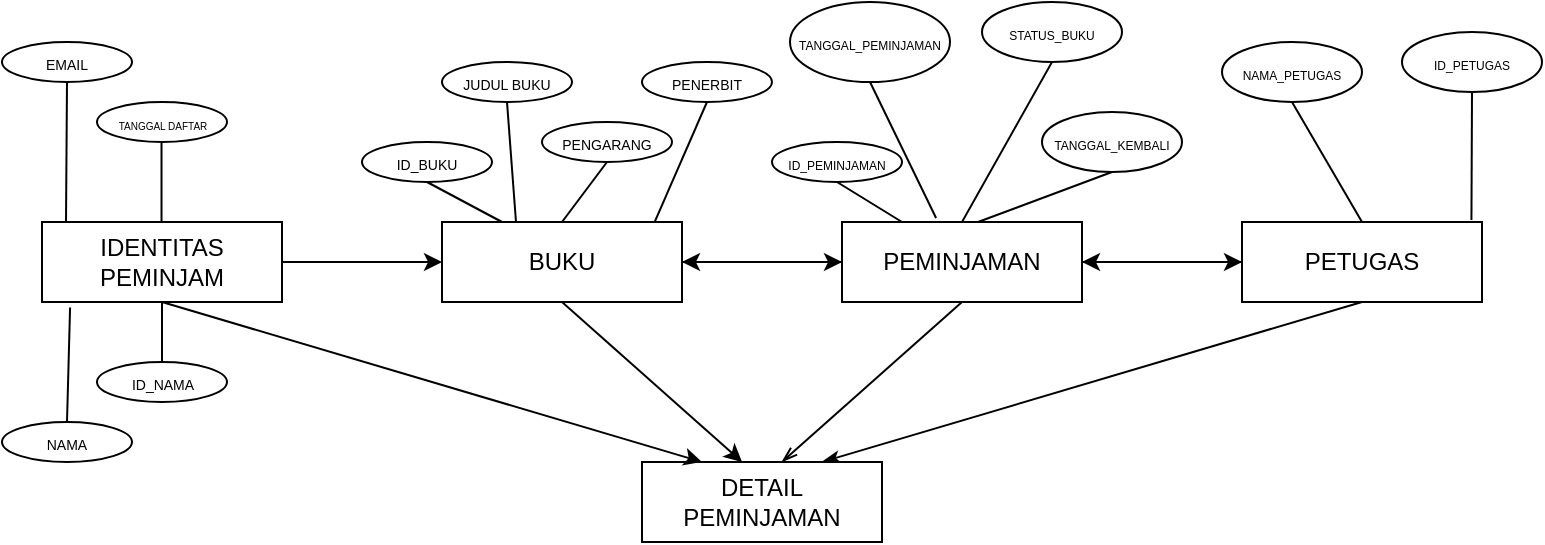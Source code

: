 <mxfile version="27.0.3">
  <diagram name="Halaman-1" id="2apHOt6Ht9bQIbDa9D6R">
    <mxGraphModel dx="969" dy="568" grid="1" gridSize="10" guides="1" tooltips="1" connect="1" arrows="1" fold="1" page="1" pageScale="1" pageWidth="827" pageHeight="1169" math="0" shadow="0">
      <root>
        <mxCell id="0" />
        <mxCell id="1" parent="0" />
        <mxCell id="4xUSY2GAOdol_JTtOx8K-15" value="" style="edgeStyle=orthogonalEdgeStyle;rounded=0;orthogonalLoop=1;jettySize=auto;html=1;" edge="1" parent="1" source="4xUSY2GAOdol_JTtOx8K-1" target="4xUSY2GAOdol_JTtOx8K-2">
          <mxGeometry relative="1" as="geometry" />
        </mxCell>
        <mxCell id="4xUSY2GAOdol_JTtOx8K-1" value="IDENTITAS PEMINJAM" style="rounded=0;whiteSpace=wrap;html=1;" vertex="1" parent="1">
          <mxGeometry x="40" y="200" width="120" height="40" as="geometry" />
        </mxCell>
        <mxCell id="4xUSY2GAOdol_JTtOx8K-16" value="" style="edgeStyle=orthogonalEdgeStyle;rounded=0;orthogonalLoop=1;jettySize=auto;html=1;" edge="1" parent="1" source="4xUSY2GAOdol_JTtOx8K-2" target="4xUSY2GAOdol_JTtOx8K-3">
          <mxGeometry relative="1" as="geometry" />
        </mxCell>
        <mxCell id="4xUSY2GAOdol_JTtOx8K-2" value="BUKU" style="rounded=0;whiteSpace=wrap;html=1;" vertex="1" parent="1">
          <mxGeometry x="240" y="200" width="120" height="40" as="geometry" />
        </mxCell>
        <mxCell id="4xUSY2GAOdol_JTtOx8K-17" value="" style="edgeStyle=orthogonalEdgeStyle;rounded=0;orthogonalLoop=1;jettySize=auto;html=1;" edge="1" parent="1" source="4xUSY2GAOdol_JTtOx8K-3" target="4xUSY2GAOdol_JTtOx8K-4">
          <mxGeometry relative="1" as="geometry" />
        </mxCell>
        <mxCell id="4xUSY2GAOdol_JTtOx8K-19" value="" style="edgeStyle=orthogonalEdgeStyle;rounded=0;orthogonalLoop=1;jettySize=auto;html=1;" edge="1" parent="1" source="4xUSY2GAOdol_JTtOx8K-3" target="4xUSY2GAOdol_JTtOx8K-2">
          <mxGeometry relative="1" as="geometry" />
        </mxCell>
        <mxCell id="4xUSY2GAOdol_JTtOx8K-3" value="PEMINJAMAN" style="rounded=0;whiteSpace=wrap;html=1;" vertex="1" parent="1">
          <mxGeometry x="440" y="200" width="120" height="40" as="geometry" />
        </mxCell>
        <mxCell id="4xUSY2GAOdol_JTtOx8K-18" value="" style="edgeStyle=orthogonalEdgeStyle;rounded=0;orthogonalLoop=1;jettySize=auto;html=1;" edge="1" parent="1" source="4xUSY2GAOdol_JTtOx8K-4" target="4xUSY2GAOdol_JTtOx8K-3">
          <mxGeometry relative="1" as="geometry" />
        </mxCell>
        <mxCell id="4xUSY2GAOdol_JTtOx8K-4" value="PETUGAS" style="rounded=0;whiteSpace=wrap;html=1;" vertex="1" parent="1">
          <mxGeometry x="640" y="200" width="120" height="40" as="geometry" />
        </mxCell>
        <mxCell id="4xUSY2GAOdol_JTtOx8K-5" value="DETAIL PEMINJAMAN" style="rounded=0;whiteSpace=wrap;html=1;" vertex="1" parent="1">
          <mxGeometry x="340" y="320" width="120" height="40" as="geometry" />
        </mxCell>
        <mxCell id="4xUSY2GAOdol_JTtOx8K-6" value="" style="endArrow=none;html=1;rounded=0;exitX=0.5;exitY=0;exitDx=0;exitDy=0;" edge="1" parent="1" source="4xUSY2GAOdol_JTtOx8K-7">
          <mxGeometry width="50" height="50" relative="1" as="geometry">
            <mxPoint x="230" y="250" as="sourcePoint" />
            <mxPoint x="100" y="280" as="targetPoint" />
            <Array as="points">
              <mxPoint x="100" y="280" />
              <mxPoint x="100" y="240" />
            </Array>
          </mxGeometry>
        </mxCell>
        <mxCell id="4xUSY2GAOdol_JTtOx8K-7" value="&lt;span style=&quot;font-size: 7px;&quot;&gt;ID_NAMA&lt;/span&gt;" style="ellipse;whiteSpace=wrap;html=1;" vertex="1" parent="1">
          <mxGeometry x="67.5" y="270" width="65" height="20" as="geometry" />
        </mxCell>
        <mxCell id="4xUSY2GAOdol_JTtOx8K-8" value="" style="endArrow=none;html=1;rounded=0;exitX=0.5;exitY=0;exitDx=0;exitDy=0;entryX=0.117;entryY=1.068;entryDx=0;entryDy=0;entryPerimeter=0;" edge="1" parent="1" source="4xUSY2GAOdol_JTtOx8K-9" target="4xUSY2GAOdol_JTtOx8K-1">
          <mxGeometry width="50" height="50" relative="1" as="geometry">
            <mxPoint x="40" y="240" as="sourcePoint" />
            <mxPoint x="40" y="320" as="targetPoint" />
            <Array as="points" />
          </mxGeometry>
        </mxCell>
        <mxCell id="4xUSY2GAOdol_JTtOx8K-9" value="&lt;span style=&quot;font-size: 7px;&quot;&gt;NAMA&lt;/span&gt;" style="ellipse;whiteSpace=wrap;html=1;" vertex="1" parent="1">
          <mxGeometry x="20" y="300" width="65" height="20" as="geometry" />
        </mxCell>
        <mxCell id="4xUSY2GAOdol_JTtOx8K-10" value="&lt;font style=&quot;font-size: 5px;&quot;&gt;TANGGAL DAFTAR&lt;/font&gt;" style="ellipse;whiteSpace=wrap;html=1;" vertex="1" parent="1">
          <mxGeometry x="67.5" y="140" width="65" height="20" as="geometry" />
        </mxCell>
        <mxCell id="4xUSY2GAOdol_JTtOx8K-12" value="" style="endArrow=none;html=1;rounded=0;exitX=0.5;exitY=0;exitDx=0;exitDy=0;" edge="1" parent="1">
          <mxGeometry width="50" height="50" relative="1" as="geometry">
            <mxPoint x="99.76" y="190" as="sourcePoint" />
            <mxPoint x="99.76" y="200" as="targetPoint" />
            <Array as="points">
              <mxPoint x="99.76" y="200" />
              <mxPoint x="99.76" y="160" />
            </Array>
          </mxGeometry>
        </mxCell>
        <mxCell id="4xUSY2GAOdol_JTtOx8K-13" value="&lt;span style=&quot;font-size: 7px;&quot;&gt;EMAIL&lt;/span&gt;" style="ellipse;whiteSpace=wrap;html=1;" vertex="1" parent="1">
          <mxGeometry x="20" y="110" width="65" height="20" as="geometry" />
        </mxCell>
        <mxCell id="4xUSY2GAOdol_JTtOx8K-14" value="" style="endArrow=none;html=1;rounded=0;exitX=0.5;exitY=0;exitDx=0;exitDy=0;entryX=0.5;entryY=1;entryDx=0;entryDy=0;" edge="1" parent="1" target="4xUSY2GAOdol_JTtOx8K-13">
          <mxGeometry width="50" height="50" relative="1" as="geometry">
            <mxPoint x="52" y="200" as="sourcePoint" />
            <mxPoint x="53" y="143" as="targetPoint" />
            <Array as="points" />
          </mxGeometry>
        </mxCell>
        <mxCell id="4xUSY2GAOdol_JTtOx8K-22" value="" style="endArrow=none;html=1;rounded=0;entryX=0.5;entryY=1;entryDx=0;entryDy=0;exitX=0.417;exitY=0;exitDx=0;exitDy=0;startArrow=classic;startFill=1;exitPerimeter=0;" edge="1" parent="1" source="4xUSY2GAOdol_JTtOx8K-5" target="4xUSY2GAOdol_JTtOx8K-2">
          <mxGeometry width="50" height="50" relative="1" as="geometry">
            <mxPoint x="220" y="320" as="sourcePoint" />
            <mxPoint x="270" y="270" as="targetPoint" />
          </mxGeometry>
        </mxCell>
        <mxCell id="4xUSY2GAOdol_JTtOx8K-23" value="" style="endArrow=none;html=1;rounded=0;entryX=0.5;entryY=1;entryDx=0;entryDy=0;exitX=0.25;exitY=0;exitDx=0;exitDy=0;startArrow=classic;startFill=1;" edge="1" parent="1" source="4xUSY2GAOdol_JTtOx8K-5" target="4xUSY2GAOdol_JTtOx8K-1">
          <mxGeometry width="50" height="50" relative="1" as="geometry">
            <mxPoint x="220" y="320" as="sourcePoint" />
            <mxPoint x="270" y="270" as="targetPoint" />
          </mxGeometry>
        </mxCell>
        <mxCell id="4xUSY2GAOdol_JTtOx8K-24" value="" style="endArrow=none;html=1;rounded=0;entryX=0.5;entryY=1;entryDx=0;entryDy=0;exitX=0.583;exitY=0;exitDx=0;exitDy=0;startArrow=openThin;startFill=0;exitPerimeter=0;" edge="1" parent="1" source="4xUSY2GAOdol_JTtOx8K-5" target="4xUSY2GAOdol_JTtOx8K-3">
          <mxGeometry width="50" height="50" relative="1" as="geometry">
            <mxPoint x="410" y="330" as="sourcePoint" />
            <mxPoint x="310" y="250" as="targetPoint" />
          </mxGeometry>
        </mxCell>
        <mxCell id="4xUSY2GAOdol_JTtOx8K-25" value="" style="endArrow=none;html=1;rounded=0;entryX=0.5;entryY=1;entryDx=0;entryDy=0;exitX=0.75;exitY=0;exitDx=0;exitDy=0;startArrow=classicThin;startFill=1;" edge="1" parent="1" source="4xUSY2GAOdol_JTtOx8K-5" target="4xUSY2GAOdol_JTtOx8K-4">
          <mxGeometry width="50" height="50" relative="1" as="geometry">
            <mxPoint x="410" y="330" as="sourcePoint" />
            <mxPoint x="510" y="250" as="targetPoint" />
          </mxGeometry>
        </mxCell>
        <mxCell id="4xUSY2GAOdol_JTtOx8K-26" value="&lt;span style=&quot;font-size: 7px;&quot;&gt;ID_BUKU&lt;/span&gt;" style="ellipse;whiteSpace=wrap;html=1;" vertex="1" parent="1">
          <mxGeometry x="200" y="160" width="65" height="20" as="geometry" />
        </mxCell>
        <mxCell id="4xUSY2GAOdol_JTtOx8K-27" value="" style="endArrow=none;html=1;rounded=0;entryX=0.5;entryY=1;entryDx=0;entryDy=0;exitX=0.25;exitY=0;exitDx=0;exitDy=0;" edge="1" parent="1" source="4xUSY2GAOdol_JTtOx8K-2" target="4xUSY2GAOdol_JTtOx8K-26">
          <mxGeometry width="50" height="50" relative="1" as="geometry">
            <mxPoint x="410" y="330" as="sourcePoint" />
            <mxPoint x="310" y="250" as="targetPoint" />
          </mxGeometry>
        </mxCell>
        <mxCell id="4xUSY2GAOdol_JTtOx8K-28" value="&lt;span style=&quot;font-size: 7px;&quot;&gt;JUDUL BUKU&lt;/span&gt;" style="ellipse;whiteSpace=wrap;html=1;" vertex="1" parent="1">
          <mxGeometry x="240" y="120" width="65" height="20" as="geometry" />
        </mxCell>
        <mxCell id="4xUSY2GAOdol_JTtOx8K-29" value="" style="endArrow=none;html=1;rounded=0;entryX=0.5;entryY=1;entryDx=0;entryDy=0;" edge="1" parent="1" target="4xUSY2GAOdol_JTtOx8K-28">
          <mxGeometry width="50" height="50" relative="1" as="geometry">
            <mxPoint x="277" y="200" as="sourcePoint" />
            <mxPoint x="243" y="190" as="targetPoint" />
          </mxGeometry>
        </mxCell>
        <mxCell id="4xUSY2GAOdol_JTtOx8K-30" value="&lt;span style=&quot;font-size: 7px;&quot;&gt;PENGARANG&lt;/span&gt;" style="ellipse;whiteSpace=wrap;html=1;" vertex="1" parent="1">
          <mxGeometry x="290" y="150" width="65" height="20" as="geometry" />
        </mxCell>
        <mxCell id="4xUSY2GAOdol_JTtOx8K-31" value="" style="endArrow=none;html=1;rounded=0;entryX=0.5;entryY=1;entryDx=0;entryDy=0;" edge="1" parent="1" target="4xUSY2GAOdol_JTtOx8K-30">
          <mxGeometry width="50" height="50" relative="1" as="geometry">
            <mxPoint x="300" y="200" as="sourcePoint" />
            <mxPoint x="283" y="150" as="targetPoint" />
          </mxGeometry>
        </mxCell>
        <mxCell id="4xUSY2GAOdol_JTtOx8K-32" value="&lt;span style=&quot;font-size: 7px;&quot;&gt;PENERBIT&lt;/span&gt;" style="ellipse;whiteSpace=wrap;html=1;" vertex="1" parent="1">
          <mxGeometry x="340" y="120" width="65" height="20" as="geometry" />
        </mxCell>
        <mxCell id="4xUSY2GAOdol_JTtOx8K-33" value="" style="endArrow=none;html=1;rounded=0;entryX=0.5;entryY=1;entryDx=0;entryDy=0;exitX=0.885;exitY=0.008;exitDx=0;exitDy=0;exitPerimeter=0;" edge="1" parent="1" source="4xUSY2GAOdol_JTtOx8K-2" target="4xUSY2GAOdol_JTtOx8K-32">
          <mxGeometry width="50" height="50" relative="1" as="geometry">
            <mxPoint x="310" y="210" as="sourcePoint" />
            <mxPoint x="333" y="180" as="targetPoint" />
          </mxGeometry>
        </mxCell>
        <mxCell id="4xUSY2GAOdol_JTtOx8K-34" value="&lt;font style=&quot;font-size: 6px;&quot;&gt;ID_PEMINJAMAN&lt;/font&gt;" style="ellipse;whiteSpace=wrap;html=1;" vertex="1" parent="1">
          <mxGeometry x="405" y="160" width="65" height="20" as="geometry" />
        </mxCell>
        <mxCell id="4xUSY2GAOdol_JTtOx8K-35" value="" style="endArrow=none;html=1;rounded=0;entryX=0.5;entryY=1;entryDx=0;entryDy=0;exitX=0.25;exitY=0;exitDx=0;exitDy=0;" edge="1" parent="1" source="4xUSY2GAOdol_JTtOx8K-3" target="4xUSY2GAOdol_JTtOx8K-34">
          <mxGeometry width="50" height="50" relative="1" as="geometry">
            <mxPoint x="356" y="210" as="sourcePoint" />
            <mxPoint x="383" y="150" as="targetPoint" />
          </mxGeometry>
        </mxCell>
        <mxCell id="4xUSY2GAOdol_JTtOx8K-36" value="&lt;font style=&quot;font-size: 6px;&quot;&gt;TANGGAL_PEMINJAMAN&lt;/font&gt;" style="ellipse;whiteSpace=wrap;html=1;" vertex="1" parent="1">
          <mxGeometry x="414" y="90" width="80" height="40" as="geometry" />
        </mxCell>
        <mxCell id="4xUSY2GAOdol_JTtOx8K-37" value="" style="endArrow=none;html=1;rounded=0;entryX=0.5;entryY=1;entryDx=0;entryDy=0;exitX=0.392;exitY=-0.05;exitDx=0;exitDy=0;exitPerimeter=0;" edge="1" parent="1" source="4xUSY2GAOdol_JTtOx8K-3" target="4xUSY2GAOdol_JTtOx8K-36">
          <mxGeometry width="50" height="50" relative="1" as="geometry">
            <mxPoint x="480" y="210" as="sourcePoint" />
            <mxPoint x="448" y="190" as="targetPoint" />
          </mxGeometry>
        </mxCell>
        <mxCell id="4xUSY2GAOdol_JTtOx8K-38" value="&lt;font style=&quot;font-size: 6px;&quot;&gt;TANGGAL_KEMBALI&lt;/font&gt;" style="ellipse;whiteSpace=wrap;html=1;" vertex="1" parent="1">
          <mxGeometry x="540" y="145" width="70" height="30" as="geometry" />
        </mxCell>
        <mxCell id="4xUSY2GAOdol_JTtOx8K-39" value="" style="endArrow=none;html=1;rounded=0;entryX=0.5;entryY=1;entryDx=0;entryDy=0;exitX=0.567;exitY=0;exitDx=0;exitDy=0;exitPerimeter=0;" edge="1" parent="1" source="4xUSY2GAOdol_JTtOx8K-3" target="4xUSY2GAOdol_JTtOx8K-38">
          <mxGeometry width="50" height="50" relative="1" as="geometry">
            <mxPoint x="480" y="210" as="sourcePoint" />
            <mxPoint x="448" y="190" as="targetPoint" />
          </mxGeometry>
        </mxCell>
        <mxCell id="4xUSY2GAOdol_JTtOx8K-40" value="&lt;font style=&quot;font-size: 6px;&quot;&gt;STATUS_BUKU&lt;/font&gt;" style="ellipse;whiteSpace=wrap;html=1;" vertex="1" parent="1">
          <mxGeometry x="510" y="90" width="70" height="30" as="geometry" />
        </mxCell>
        <mxCell id="4xUSY2GAOdol_JTtOx8K-41" value="" style="endArrow=none;html=1;rounded=0;entryX=0.5;entryY=1;entryDx=0;entryDy=0;exitX=0.5;exitY=0;exitDx=0;exitDy=0;" edge="1" parent="1" source="4xUSY2GAOdol_JTtOx8K-3" target="4xUSY2GAOdol_JTtOx8K-40">
          <mxGeometry width="50" height="50" relative="1" as="geometry">
            <mxPoint x="518" y="210" as="sourcePoint" />
            <mxPoint x="585" y="185" as="targetPoint" />
          </mxGeometry>
        </mxCell>
        <mxCell id="4xUSY2GAOdol_JTtOx8K-42" value="&lt;font style=&quot;font-size: 6px;&quot;&gt;ID_PETUGAS&lt;/font&gt;" style="ellipse;whiteSpace=wrap;html=1;" vertex="1" parent="1">
          <mxGeometry x="720" y="105" width="70" height="30" as="geometry" />
        </mxCell>
        <mxCell id="4xUSY2GAOdol_JTtOx8K-43" value="" style="endArrow=none;html=1;rounded=0;entryX=0.5;entryY=1;entryDx=0;entryDy=0;exitX=0.956;exitY=-0.025;exitDx=0;exitDy=0;exitPerimeter=0;" edge="1" parent="1" source="4xUSY2GAOdol_JTtOx8K-4" target="4xUSY2GAOdol_JTtOx8K-42">
          <mxGeometry width="50" height="50" relative="1" as="geometry">
            <mxPoint x="510" y="210" as="sourcePoint" />
            <mxPoint x="555" y="130" as="targetPoint" />
          </mxGeometry>
        </mxCell>
        <mxCell id="4xUSY2GAOdol_JTtOx8K-44" value="&lt;font style=&quot;font-size: 6px;&quot;&gt;NAMA_PETUGAS&lt;/font&gt;" style="ellipse;whiteSpace=wrap;html=1;" vertex="1" parent="1">
          <mxGeometry x="630" y="110" width="70" height="30" as="geometry" />
        </mxCell>
        <mxCell id="4xUSY2GAOdol_JTtOx8K-45" value="" style="endArrow=none;html=1;rounded=0;entryX=0.5;entryY=0;entryDx=0;entryDy=0;exitX=0.5;exitY=1;exitDx=0;exitDy=0;" edge="1" parent="1" source="4xUSY2GAOdol_JTtOx8K-44" target="4xUSY2GAOdol_JTtOx8K-4">
          <mxGeometry width="50" height="50" relative="1" as="geometry">
            <mxPoint x="754.58" y="304" as="sourcePoint" />
            <mxPoint x="754.58" y="240" as="targetPoint" />
          </mxGeometry>
        </mxCell>
      </root>
    </mxGraphModel>
  </diagram>
</mxfile>
